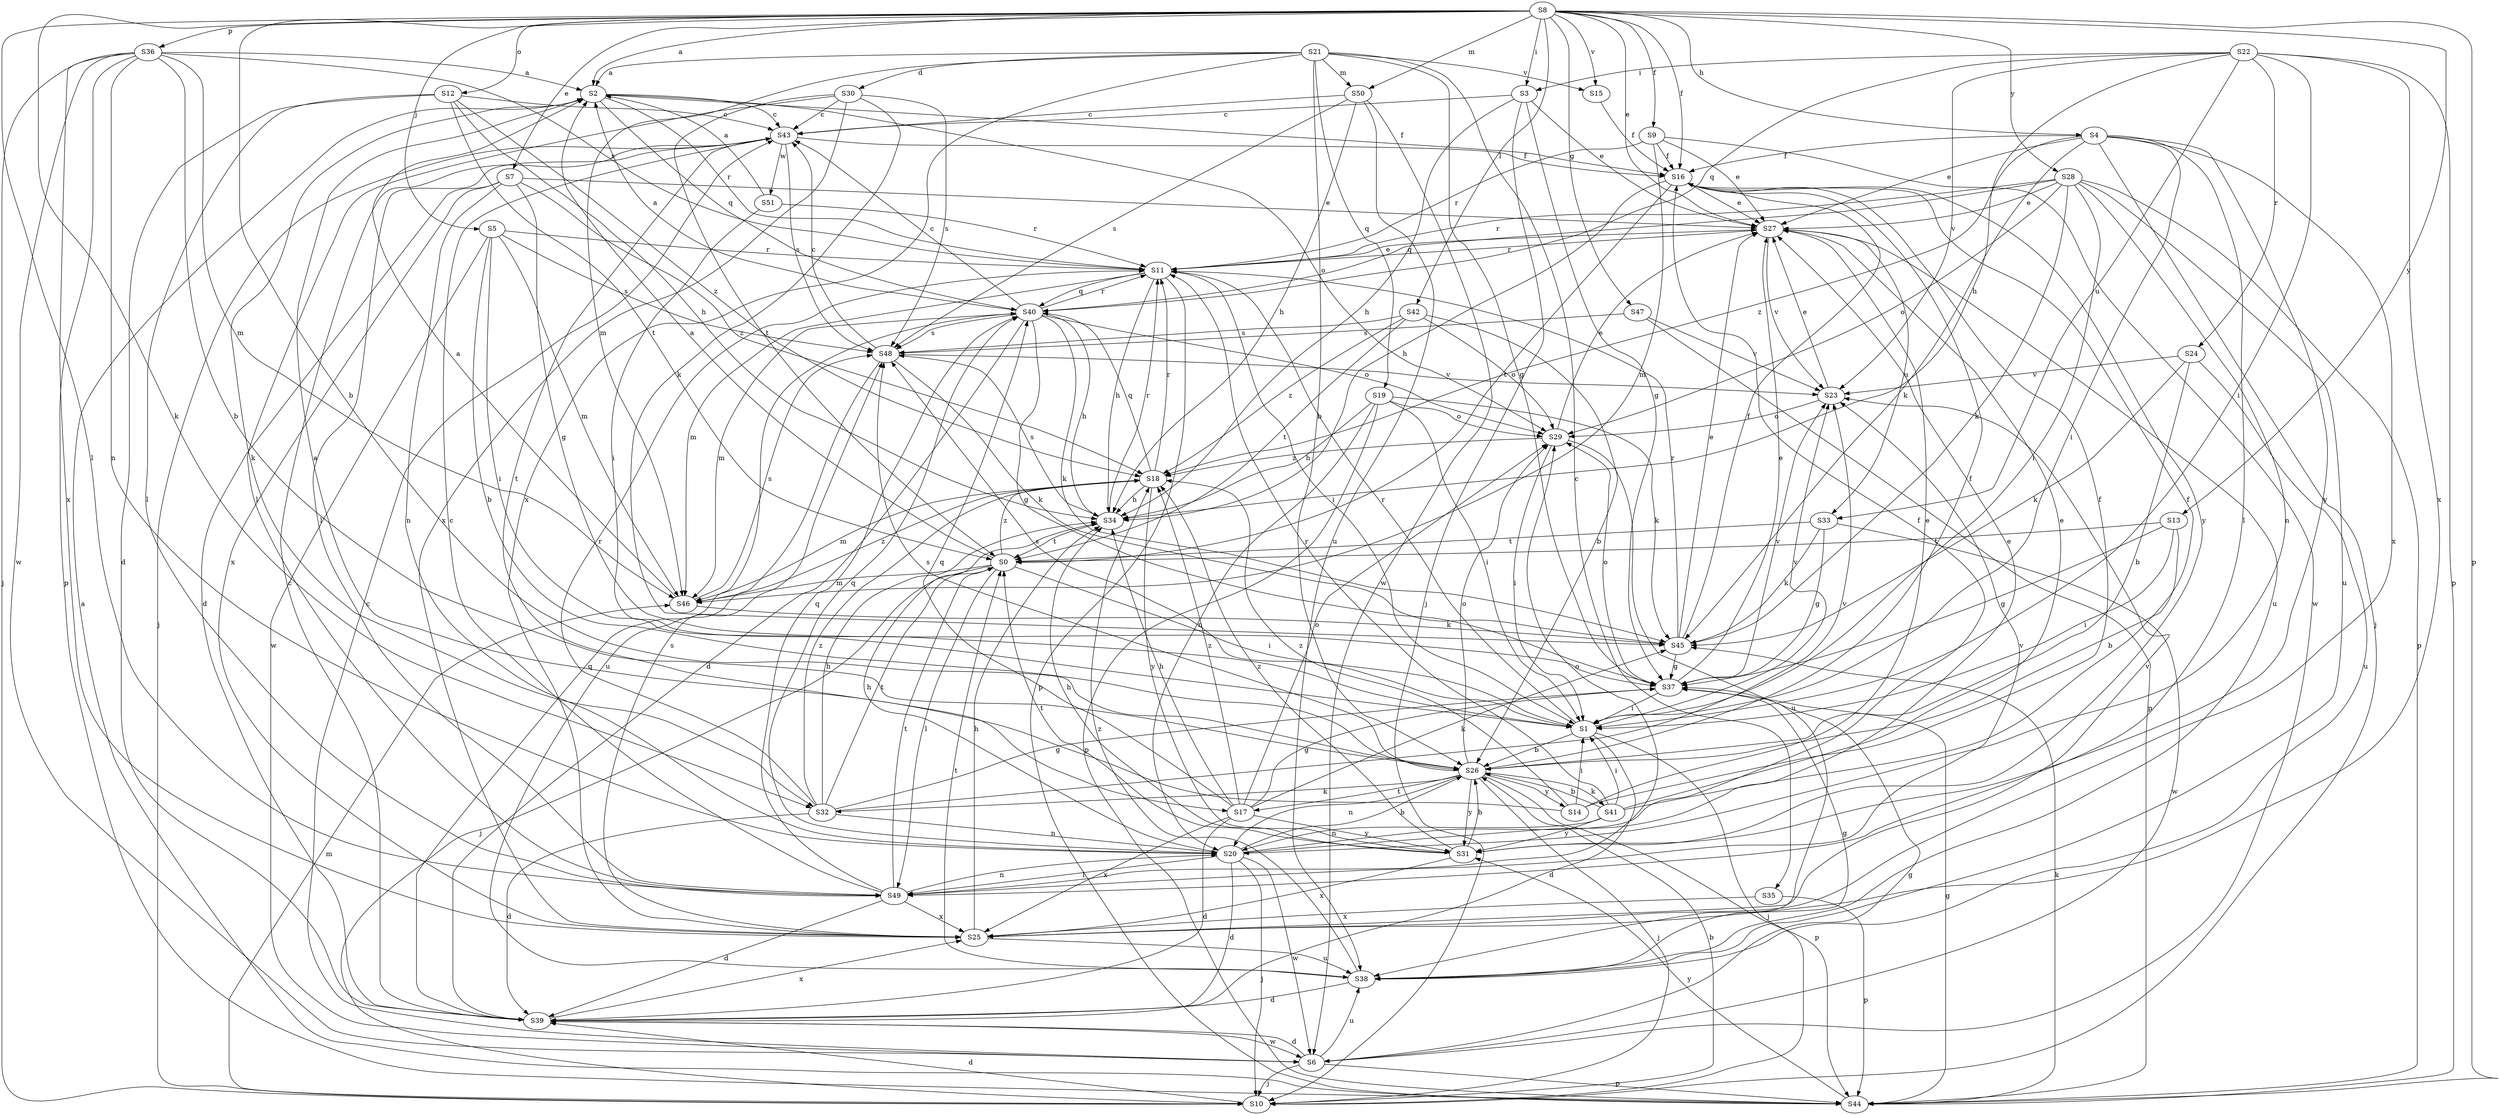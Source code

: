 strict digraph  {
S8;
S21;
S22;
S2;
S26;
S35;
S43;
S30;
S39;
S7;
S27;
S9;
S16;
S47;
S37;
S4;
S34;
S3;
S1;
S5;
S10;
S32;
S41;
S45;
S42;
S49;
S50;
S46;
S20;
S12;
S29;
S36;
S44;
S19;
S40;
S24;
S11;
S48;
S17;
S0;
S33;
S38;
S15;
S23;
S51;
S6;
S25;
S13;
S28;
S14;
S31;
S18;
S8 -> S2  [label=a];
S8 -> S26  [label=b];
S8 -> S7  [label=e];
S8 -> S27  [label=e];
S8 -> S9  [label=f];
S8 -> S16  [label=f];
S8 -> S47  [label=g];
S8 -> S4  [label=h];
S8 -> S3  [label=i];
S8 -> S5  [label=j];
S8 -> S32  [label=k];
S8 -> S42  [label=l];
S8 -> S49  [label=l];
S8 -> S50  [label=m];
S8 -> S12  [label=o];
S8 -> S36  [label=p];
S8 -> S44  [label=p];
S8 -> S15  [label=v];
S8 -> S13  [label=y];
S8 -> S28  [label=y];
S21 -> S2  [label=a];
S21 -> S26  [label=b];
S21 -> S35  [label=c];
S21 -> S30  [label=d];
S21 -> S37  [label=g];
S21 -> S50  [label=m];
S21 -> S46  [label=m];
S21 -> S19  [label=q];
S21 -> S15  [label=v];
S21 -> S25  [label=x];
S22 -> S34  [label=h];
S22 -> S3  [label=i];
S22 -> S1  [label=i];
S22 -> S44  [label=p];
S22 -> S40  [label=q];
S22 -> S24  [label=r];
S22 -> S33  [label=u];
S22 -> S23  [label=v];
S22 -> S25  [label=x];
S2 -> S43  [label=c];
S2 -> S16  [label=f];
S2 -> S32  [label=k];
S2 -> S29  [label=o];
S2 -> S40  [label=q];
S2 -> S11  [label=r];
S26 -> S16  [label=f];
S26 -> S10  [label=j];
S26 -> S32  [label=k];
S26 -> S41  [label=k];
S26 -> S20  [label=n];
S26 -> S29  [label=o];
S26 -> S44  [label=p];
S26 -> S48  [label=s];
S26 -> S17  [label=t];
S26 -> S14  [label=y];
S26 -> S31  [label=y];
S35 -> S44  [label=p];
S35 -> S25  [label=x];
S43 -> S16  [label=f];
S43 -> S10  [label=j];
S43 -> S49  [label=l];
S43 -> S48  [label=s];
S43 -> S17  [label=t];
S43 -> S51  [label=w];
S30 -> S43  [label=c];
S30 -> S45  [label=k];
S30 -> S49  [label=l];
S30 -> S48  [label=s];
S30 -> S0  [label=t];
S30 -> S25  [label=x];
S39 -> S43  [label=c];
S39 -> S40  [label=q];
S39 -> S6  [label=w];
S39 -> S25  [label=x];
S7 -> S39  [label=d];
S7 -> S27  [label=e];
S7 -> S37  [label=g];
S7 -> S20  [label=n];
S7 -> S25  [label=x];
S7 -> S18  [label=z];
S27 -> S11  [label=r];
S27 -> S33  [label=u];
S27 -> S38  [label=u];
S27 -> S23  [label=v];
S9 -> S27  [label=e];
S9 -> S16  [label=f];
S9 -> S46  [label=m];
S9 -> S11  [label=r];
S9 -> S6  [label=w];
S16 -> S27  [label=e];
S16 -> S34  [label=h];
S16 -> S0  [label=t];
S16 -> S31  [label=y];
S47 -> S44  [label=p];
S47 -> S48  [label=s];
S47 -> S23  [label=v];
S37 -> S27  [label=e];
S37 -> S1  [label=i];
S37 -> S29  [label=o];
S37 -> S23  [label=v];
S4 -> S27  [label=e];
S4 -> S16  [label=f];
S4 -> S1  [label=i];
S4 -> S10  [label=j];
S4 -> S45  [label=k];
S4 -> S49  [label=l];
S4 -> S25  [label=x];
S4 -> S31  [label=y];
S4 -> S18  [label=z];
S34 -> S11  [label=r];
S34 -> S48  [label=s];
S34 -> S0  [label=t];
S3 -> S43  [label=c];
S3 -> S27  [label=e];
S3 -> S37  [label=g];
S3 -> S34  [label=h];
S3 -> S10  [label=j];
S1 -> S26  [label=b];
S1 -> S39  [label=d];
S1 -> S10  [label=j];
S1 -> S11  [label=r];
S1 -> S48  [label=s];
S1 -> S23  [label=v];
S5 -> S26  [label=b];
S5 -> S1  [label=i];
S5 -> S46  [label=m];
S5 -> S11  [label=r];
S5 -> S48  [label=s];
S5 -> S6  [label=w];
S10 -> S26  [label=b];
S10 -> S39  [label=d];
S10 -> S46  [label=m];
S32 -> S39  [label=d];
S32 -> S37  [label=g];
S32 -> S34  [label=h];
S32 -> S20  [label=n];
S32 -> S11  [label=r];
S32 -> S0  [label=t];
S32 -> S23  [label=v];
S32 -> S18  [label=z];
S41 -> S26  [label=b];
S41 -> S27  [label=e];
S41 -> S16  [label=f];
S41 -> S1  [label=i];
S41 -> S20  [label=n];
S41 -> S11  [label=r];
S41 -> S31  [label=y];
S45 -> S27  [label=e];
S45 -> S16  [label=f];
S45 -> S37  [label=g];
S45 -> S11  [label=r];
S42 -> S26  [label=b];
S42 -> S29  [label=o];
S42 -> S48  [label=s];
S42 -> S0  [label=t];
S42 -> S18  [label=z];
S49 -> S43  [label=c];
S49 -> S39  [label=d];
S49 -> S20  [label=n];
S49 -> S29  [label=o];
S49 -> S40  [label=q];
S49 -> S0  [label=t];
S49 -> S23  [label=v];
S49 -> S25  [label=x];
S50 -> S43  [label=c];
S50 -> S34  [label=h];
S50 -> S48  [label=s];
S50 -> S38  [label=u];
S50 -> S6  [label=w];
S46 -> S2  [label=a];
S46 -> S45  [label=k];
S46 -> S48  [label=s];
S46 -> S18  [label=z];
S20 -> S26  [label=b];
S20 -> S39  [label=d];
S20 -> S27  [label=e];
S20 -> S16  [label=f];
S20 -> S34  [label=h];
S20 -> S10  [label=j];
S20 -> S49  [label=l];
S20 -> S40  [label=q];
S20 -> S6  [label=w];
S12 -> S43  [label=c];
S12 -> S39  [label=d];
S12 -> S34  [label=h];
S12 -> S49  [label=l];
S12 -> S0  [label=t];
S12 -> S18  [label=z];
S29 -> S27  [label=e];
S29 -> S1  [label=i];
S29 -> S38  [label=u];
S29 -> S18  [label=z];
S36 -> S2  [label=a];
S36 -> S26  [label=b];
S36 -> S10  [label=j];
S36 -> S46  [label=m];
S36 -> S20  [label=n];
S36 -> S44  [label=p];
S36 -> S11  [label=r];
S36 -> S6  [label=w];
S36 -> S25  [label=x];
S44 -> S2  [label=a];
S44 -> S37  [label=g];
S44 -> S45  [label=k];
S44 -> S31  [label=y];
S19 -> S34  [label=h];
S19 -> S1  [label=i];
S19 -> S45  [label=k];
S19 -> S20  [label=n];
S19 -> S29  [label=o];
S19 -> S44  [label=p];
S40 -> S2  [label=a];
S40 -> S43  [label=c];
S40 -> S39  [label=d];
S40 -> S37  [label=g];
S40 -> S34  [label=h];
S40 -> S45  [label=k];
S40 -> S46  [label=m];
S40 -> S29  [label=o];
S40 -> S11  [label=r];
S40 -> S48  [label=s];
S24 -> S26  [label=b];
S24 -> S45  [label=k];
S24 -> S38  [label=u];
S24 -> S23  [label=v];
S11 -> S27  [label=e];
S11 -> S34  [label=h];
S11 -> S1  [label=i];
S11 -> S46  [label=m];
S11 -> S44  [label=p];
S11 -> S40  [label=q];
S48 -> S43  [label=c];
S48 -> S45  [label=k];
S48 -> S38  [label=u];
S48 -> S23  [label=v];
S17 -> S39  [label=d];
S17 -> S37  [label=g];
S17 -> S34  [label=h];
S17 -> S45  [label=k];
S17 -> S29  [label=o];
S17 -> S40  [label=q];
S17 -> S25  [label=x];
S17 -> S31  [label=y];
S17 -> S18  [label=z];
S0 -> S2  [label=a];
S0 -> S1  [label=i];
S0 -> S10  [label=j];
S0 -> S49  [label=l];
S0 -> S46  [label=m];
S0 -> S18  [label=z];
S33 -> S37  [label=g];
S33 -> S45  [label=k];
S33 -> S0  [label=t];
S33 -> S6  [label=w];
S38 -> S39  [label=d];
S38 -> S37  [label=g];
S38 -> S0  [label=t];
S38 -> S18  [label=z];
S15 -> S16  [label=f];
S23 -> S27  [label=e];
S23 -> S29  [label=o];
S51 -> S2  [label=a];
S51 -> S1  [label=i];
S51 -> S11  [label=r];
S6 -> S43  [label=c];
S6 -> S39  [label=d];
S6 -> S37  [label=g];
S6 -> S10  [label=j];
S6 -> S44  [label=p];
S6 -> S38  [label=u];
S25 -> S34  [label=h];
S25 -> S48  [label=s];
S25 -> S38  [label=u];
S25 -> S23  [label=v];
S13 -> S26  [label=b];
S13 -> S37  [label=g];
S13 -> S1  [label=i];
S13 -> S0  [label=t];
S28 -> S27  [label=e];
S28 -> S1  [label=i];
S28 -> S45  [label=k];
S28 -> S20  [label=n];
S28 -> S29  [label=o];
S28 -> S44  [label=p];
S28 -> S40  [label=q];
S28 -> S11  [label=r];
S28 -> S38  [label=u];
S14 -> S2  [label=a];
S14 -> S27  [label=e];
S14 -> S16  [label=f];
S14 -> S1  [label=i];
S14 -> S18  [label=z];
S31 -> S26  [label=b];
S31 -> S34  [label=h];
S31 -> S0  [label=t];
S31 -> S25  [label=x];
S31 -> S18  [label=z];
S18 -> S34  [label=h];
S18 -> S46  [label=m];
S18 -> S40  [label=q];
S18 -> S11  [label=r];
S18 -> S31  [label=y];
}
